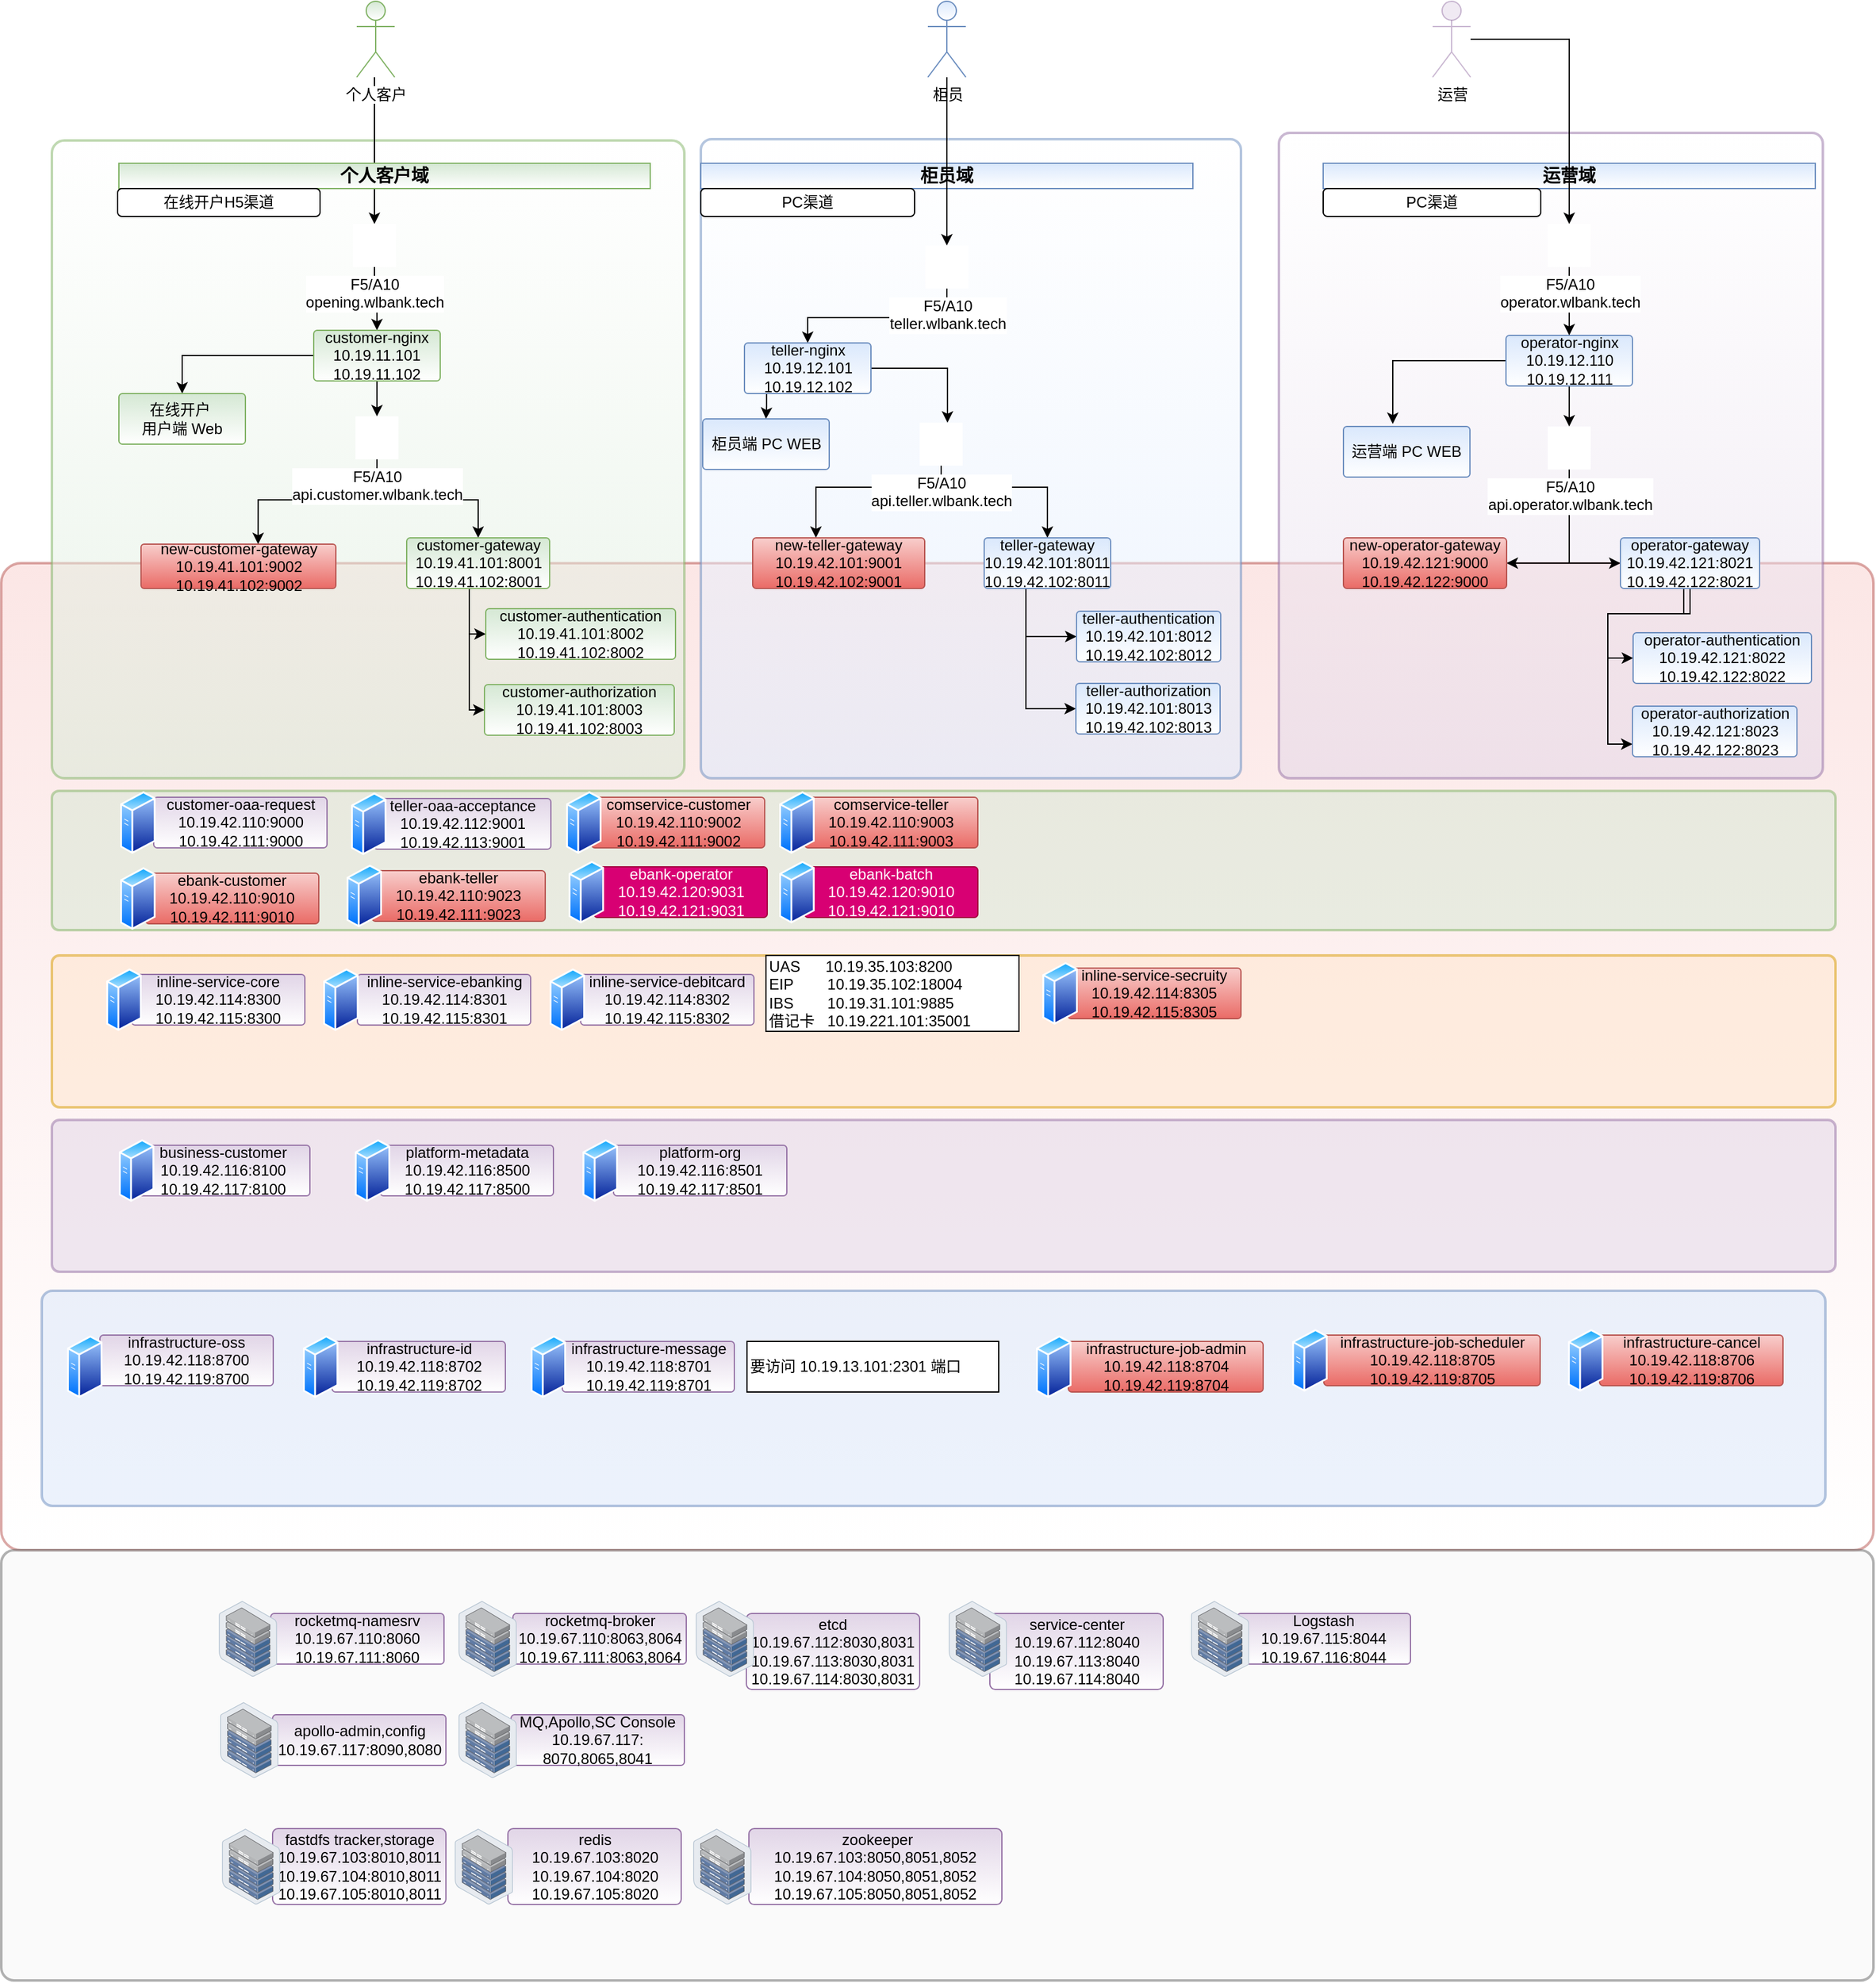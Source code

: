<mxfile version="11.1.4" type="github"><diagram id="ruccmrXgaUldyHeP_LLs" name="UAT环境布署"><mxGraphModel dx="1600" dy="1980" grid="1" gridSize="10" guides="1" tooltips="1" connect="1" arrows="1" fold="1" page="1" pageScale="1" pageWidth="827" pageHeight="1169" math="0" shadow="0"><root><mxCell id="0"/><mxCell id="1" parent="0"/><mxCell id="ZCqlLiknViWYgW-huPug-34" value="" style="rounded=1;whiteSpace=wrap;html=1;opacity=50;align=left;arcSize=2;fillColor=#f8cecc;strokeColor=#b85450;gradientColor=#ffffff;gradientDirection=south;strokeWidth=2;" parent="1" vertex="1"><mxGeometry x="90" y="-680" width="1480" height="780" as="geometry"/></mxCell><mxCell id="ZCqlLiknViWYgW-huPug-1" value="" style="rounded=1;whiteSpace=wrap;html=1;align=left;fillColor=#d5e8d4;strokeColor=#82b366;gradientColor=#ffffff;opacity=50;gradientDirection=north;arcSize=2;strokeWidth=2;" parent="1" vertex="1"><mxGeometry x="130" y="-1014" width="500" height="504" as="geometry"/></mxCell><mxCell id="ZCqlLiknViWYgW-huPug-2" value="" style="rounded=1;whiteSpace=wrap;html=1;align=left;fillColor=#dae8fc;strokeColor=#6c8ebf;opacity=50;gradientDirection=north;gradientColor=#ffffff;arcSize=2;strokeWidth=2;" parent="1" vertex="1"><mxGeometry x="643" y="-1015" width="427" height="505" as="geometry"/></mxCell><mxCell id="ZCqlLiknViWYgW-huPug-3" value="" style="rounded=1;whiteSpace=wrap;html=1;arcSize=2;strokeWidth=2;fillColor=#e1d5e7;strokeColor=#9673a6;gradientColor=#ffffff;opacity=50;gradientDirection=north;" parent="1" vertex="1"><mxGeometry x="1100" y="-1020" width="430" height="510" as="geometry"/></mxCell><mxCell id="2eyIVGoP8OZLVBMPGgTY-23" style="edgeStyle=orthogonalEdgeStyle;rounded=0;orthogonalLoop=1;jettySize=auto;html=1;" parent="1" source="ZCqlLiknViWYgW-huPug-4" target="ZCqlLiknViWYgW-huPug-13" edge="1"><mxGeometry relative="1" as="geometry"><Array as="points"><mxPoint x="385" y="-1030"/><mxPoint x="385" y="-1030"/></Array></mxGeometry></mxCell><mxCell id="ZCqlLiknViWYgW-huPug-4" value="个人客户" style="shape=umlActor;verticalLabelPosition=bottom;labelBackgroundColor=#ffffff;verticalAlign=top;html=1;outlineConnect=0;fillColor=#d5e8d4;strokeColor=#82b366;gradientColor=#ffffff;" parent="1" vertex="1"><mxGeometry x="371" y="-1124" width="30" height="60" as="geometry"/></mxCell><mxCell id="ZCqlLiknViWYgW-huPug-5" value="柜员" style="shape=umlActor;verticalLabelPosition=bottom;labelBackgroundColor=#ffffff;verticalAlign=top;html=1;outlineConnect=0;fillColor=#dae8fc;strokeColor=#6c8ebf;gradientColor=#ffffff;" parent="1" vertex="1"><mxGeometry x="822.5" y="-1124" width="30" height="60" as="geometry"/></mxCell><mxCell id="ZCqlLiknViWYgW-huPug-6" value="运营" style="shape=umlActor;verticalLabelPosition=bottom;labelBackgroundColor=#ffffff;verticalAlign=top;html=1;outlineConnect=0;strokeWidth=1;opacity=50;fillColor=#e1d5e7;strokeColor=#9673a6;" parent="1" vertex="1"><mxGeometry x="1221.5" y="-1124" width="30" height="60" as="geometry"/></mxCell><mxCell id="ZCqlLiknViWYgW-huPug-7" value="个人客户域" style="text;html=1;strokeColor=#82b366;fillColor=#d5e8d4;align=center;verticalAlign=middle;whiteSpace=wrap;rounded=0;fontStyle=1;fontSize=14;gradientColor=#ffffff;" parent="1" vertex="1"><mxGeometry x="183" y="-996" width="420" height="20" as="geometry"/></mxCell><mxCell id="ZCqlLiknViWYgW-huPug-8" value="柜员域" style="text;html=1;strokeColor=#6c8ebf;fillColor=#dae8fc;align=center;verticalAlign=middle;whiteSpace=wrap;rounded=0;fontStyle=1;fontSize=14;gradientColor=#ffffff;" parent="1" vertex="1"><mxGeometry x="643" y="-996" width="389" height="20" as="geometry"/></mxCell><mxCell id="ZCqlLiknViWYgW-huPug-9" value="运营域" style="text;html=1;strokeColor=#6c8ebf;fillColor=#dae8fc;align=center;verticalAlign=middle;whiteSpace=wrap;rounded=0;fontStyle=1;fontSize=14;gradientColor=#ffffff;" parent="1" vertex="1"><mxGeometry x="1135" y="-996" width="389" height="20" as="geometry"/></mxCell><mxCell id="ZCqlLiknViWYgW-huPug-10" value="&lt;span&gt;在线开户H5渠道&lt;/span&gt;" style="rounded=1;whiteSpace=wrap;html=1;" parent="1" vertex="1"><mxGeometry x="182" y="-976" width="160" height="22" as="geometry"/></mxCell><mxCell id="ZCqlLiknViWYgW-huPug-11" value="&lt;span&gt;PC渠道&lt;/span&gt;&lt;br&gt;" style="rounded=1;whiteSpace=wrap;html=1;" parent="1" vertex="1"><mxGeometry x="643" y="-976" width="169" height="22" as="geometry"/></mxCell><mxCell id="ZCqlLiknViWYgW-huPug-12" value="&lt;span&gt;PC渠道&lt;/span&gt;&lt;br&gt;" style="rounded=1;whiteSpace=wrap;html=1;" parent="1" vertex="1"><mxGeometry x="1135" y="-976" width="172" height="22" as="geometry"/></mxCell><mxCell id="2eyIVGoP8OZLVBMPGgTY-17" style="edgeStyle=orthogonalEdgeStyle;rounded=0;orthogonalLoop=1;jettySize=auto;html=1;entryX=0.5;entryY=0;entryDx=0;entryDy=0;" parent="1" source="ZCqlLiknViWYgW-huPug-13" target="ZCqlLiknViWYgW-huPug-14" edge="1"><mxGeometry relative="1" as="geometry"/></mxCell><mxCell id="ZCqlLiknViWYgW-huPug-13" value="F5/A10&lt;br&gt;opening.wlbank.tech&lt;br&gt;" style="shape=image;html=1;verticalAlign=top;verticalLabelPosition=bottom;labelBackgroundColor=#ffffff;imageAspect=0;aspect=fixed;image=https://cdn1.iconfinder.com/data/icons/web-and-mobile-in-square/100/WebInSquare_1.5EXTENDED-19-128.png;rounded=1;gradientColor=#ffffff;align=center;imageBackground=#ffffff;" parent="1" vertex="1"><mxGeometry x="368" y="-948" width="34" height="34" as="geometry"/></mxCell><mxCell id="2eyIVGoP8OZLVBMPGgTY-18" style="edgeStyle=orthogonalEdgeStyle;rounded=0;orthogonalLoop=1;jettySize=auto;html=1;" parent="1" source="ZCqlLiknViWYgW-huPug-14" target="ZCqlLiknViWYgW-huPug-16" edge="1"><mxGeometry relative="1" as="geometry"/></mxCell><mxCell id="2eyIVGoP8OZLVBMPGgTY-21" style="edgeStyle=orthogonalEdgeStyle;rounded=0;orthogonalLoop=1;jettySize=auto;html=1;" parent="1" source="ZCqlLiknViWYgW-huPug-14" target="ZCqlLiknViWYgW-huPug-15" edge="1"><mxGeometry relative="1" as="geometry"/></mxCell><mxCell id="ZCqlLiknViWYgW-huPug-14" value="&lt;span&gt;customer-nginx&lt;/span&gt;&lt;br&gt;&lt;span&gt;10.19.11.101&lt;br&gt;&lt;/span&gt;&lt;span&gt;10.19.11.102&lt;/span&gt;&lt;br&gt;" style="rounded=1;whiteSpace=wrap;html=1;arcSize=7;fillColor=#d5e8d4;strokeColor=#82b366;gradientColor=#ffffff;" parent="1" vertex="1"><mxGeometry x="337" y="-864" width="100" height="40" as="geometry"/></mxCell><mxCell id="ZCqlLiknViWYgW-huPug-15" value="在线开户&amp;nbsp;&lt;br&gt;用户端 Web" style="rounded=1;whiteSpace=wrap;html=1;arcSize=7;fillColor=#d5e8d4;strokeColor=#82b366;gradientColor=#ffffff;" parent="1" vertex="1"><mxGeometry x="183" y="-814" width="100" height="40" as="geometry"/></mxCell><mxCell id="2eyIVGoP8OZLVBMPGgTY-27" style="edgeStyle=orthogonalEdgeStyle;rounded=0;orthogonalLoop=1;jettySize=auto;html=1;entryX=0.601;entryY=0;entryDx=0;entryDy=0;entryPerimeter=0;" parent="1" source="ZCqlLiknViWYgW-huPug-16" target="2eyIVGoP8OZLVBMPGgTY-2" edge="1"><mxGeometry relative="1" as="geometry"><Array as="points"><mxPoint x="387" y="-730"/><mxPoint x="293" y="-730"/></Array></mxGeometry></mxCell><mxCell id="2eyIVGoP8OZLVBMPGgTY-28" style="edgeStyle=orthogonalEdgeStyle;rounded=0;orthogonalLoop=1;jettySize=auto;html=1;entryX=0.5;entryY=0;entryDx=0;entryDy=0;" parent="1" source="ZCqlLiknViWYgW-huPug-16" target="ZCqlLiknViWYgW-huPug-17" edge="1"><mxGeometry relative="1" as="geometry"><Array as="points"><mxPoint x="387" y="-730"/><mxPoint x="467" y="-730"/></Array></mxGeometry></mxCell><mxCell id="ZCqlLiknViWYgW-huPug-16" value="F5/A10&lt;br&gt;api.customer.wlbank.tech&lt;br&gt;" style="shape=image;html=1;verticalAlign=top;verticalLabelPosition=bottom;labelBackgroundColor=#ffffff;imageAspect=0;aspect=fixed;image=https://cdn1.iconfinder.com/data/icons/web-and-mobile-in-square/100/WebInSquare_1.5EXTENDED-19-128.png;rounded=1;gradientColor=#ffffff;align=center;imageBackground=#ffffff;" parent="1" vertex="1"><mxGeometry x="370" y="-796" width="34" height="34" as="geometry"/></mxCell><mxCell id="ZCqlLiknViWYgW-huPug-43" style="edgeStyle=orthogonalEdgeStyle;rounded=0;orthogonalLoop=1;jettySize=auto;html=1;entryX=0;entryY=0.5;entryDx=0;entryDy=0;" parent="1" source="ZCqlLiknViWYgW-huPug-17" target="ZCqlLiknViWYgW-huPug-18" edge="1"><mxGeometry relative="1" as="geometry"><Array as="points"><mxPoint x="460" y="-595"/><mxPoint x="460" y="-624"/></Array></mxGeometry></mxCell><mxCell id="ZCqlLiknViWYgW-huPug-44" style="edgeStyle=orthogonalEdgeStyle;rounded=0;orthogonalLoop=1;jettySize=auto;html=1;entryX=0;entryY=0.5;entryDx=0;entryDy=0;" parent="1" source="ZCqlLiknViWYgW-huPug-17" target="ZCqlLiknViWYgW-huPug-19" edge="1"><mxGeometry relative="1" as="geometry"><Array as="points"><mxPoint x="460" y="-595"/><mxPoint x="460" y="-564"/></Array></mxGeometry></mxCell><mxCell id="ZCqlLiknViWYgW-huPug-17" value="&lt;span&gt;customer-gateway&lt;/span&gt;&lt;br&gt;&lt;span&gt;10.19.41.101:8001&lt;br&gt;&lt;/span&gt;&lt;span&gt;10.19.41.102:8001&lt;/span&gt;&lt;br&gt;" style="rounded=1;whiteSpace=wrap;html=1;arcSize=7;fillColor=#d5e8d4;strokeColor=#82b366;gradientColor=#ffffff;" parent="1" vertex="1"><mxGeometry x="410.5" y="-700" width="113" height="40" as="geometry"/></mxCell><mxCell id="ZCqlLiknViWYgW-huPug-18" value="&lt;span&gt;customer&lt;/span&gt;&lt;span&gt;-authentication&lt;/span&gt;&lt;br&gt;10.19.41.101:8002&lt;br&gt;10.19.41.102:8002&lt;br&gt;" style="rounded=1;whiteSpace=wrap;html=1;arcSize=7;fillColor=#d5e8d4;strokeColor=#82b366;gradientColor=#ffffff;" parent="1" vertex="1"><mxGeometry x="473" y="-644" width="150" height="40" as="geometry"/></mxCell><mxCell id="ZCqlLiknViWYgW-huPug-19" value="customer-&lt;span&gt;authorization&lt;/span&gt;&lt;br&gt;10.19.41.101:8003&lt;br&gt;10.19.41.102:8003&lt;br&gt;" style="rounded=1;whiteSpace=wrap;html=1;arcSize=7;fillColor=#d5e8d4;strokeColor=#82b366;gradientColor=#ffffff;" parent="1" vertex="1"><mxGeometry x="472" y="-584" width="150" height="40" as="geometry"/></mxCell><mxCell id="ZCqlLiknViWYgW-huPug-36" style="edgeStyle=orthogonalEdgeStyle;rounded=0;orthogonalLoop=1;jettySize=auto;html=1;entryX=0.5;entryY=0;entryDx=0;entryDy=0;" parent="1" source="ZCqlLiknViWYgW-huPug-20" target="ZCqlLiknViWYgW-huPug-21" edge="1"><mxGeometry relative="1" as="geometry"><Array as="points"><mxPoint x="838" y="-874"/><mxPoint x="728" y="-874"/></Array></mxGeometry></mxCell><mxCell id="ZCqlLiknViWYgW-huPug-20" value="F5/A10&lt;br&gt;teller.wlbank.tech&lt;br&gt;" style="shape=image;html=1;verticalAlign=top;verticalLabelPosition=bottom;labelBackgroundColor=#ffffff;imageAspect=0;aspect=fixed;image=https://cdn1.iconfinder.com/data/icons/web-and-mobile-in-square/100/WebInSquare_1.5EXTENDED-19-128.png;rounded=1;gradientColor=#ffffff;align=center;imageBackground=#ffffff;" parent="1" vertex="1"><mxGeometry x="820.5" y="-931" width="34" height="34" as="geometry"/></mxCell><mxCell id="ZCqlLiknViWYgW-huPug-39" style="edgeStyle=orthogonalEdgeStyle;rounded=0;orthogonalLoop=1;jettySize=auto;html=1;entryX=0.5;entryY=0;entryDx=0;entryDy=0;" parent="1" source="ZCqlLiknViWYgW-huPug-21" target="ZCqlLiknViWYgW-huPug-22" edge="1"><mxGeometry relative="1" as="geometry"><Array as="points"><mxPoint x="695" y="-804"/><mxPoint x="695" y="-804"/></Array></mxGeometry></mxCell><mxCell id="ZCqlLiknViWYgW-huPug-45" style="edgeStyle=orthogonalEdgeStyle;rounded=0;orthogonalLoop=1;jettySize=auto;html=1;" parent="1" source="ZCqlLiknViWYgW-huPug-21" target="ZCqlLiknViWYgW-huPug-23" edge="1"><mxGeometry relative="1" as="geometry"><Array as="points"><mxPoint x="838" y="-834"/></Array></mxGeometry></mxCell><mxCell id="ZCqlLiknViWYgW-huPug-21" value="&lt;span&gt;teller-nginx&lt;/span&gt;&lt;br&gt;&lt;span&gt;10.19.12.101&lt;br&gt;&lt;/span&gt;&lt;span&gt;10.19.12.102&lt;/span&gt;&lt;br&gt;" style="rounded=1;whiteSpace=wrap;html=1;arcSize=7;fillColor=#dae8fc;strokeColor=#6c8ebf;gradientColor=#ffffff;" parent="1" vertex="1"><mxGeometry x="677.5" y="-854" width="100" height="40" as="geometry"/></mxCell><mxCell id="ZCqlLiknViWYgW-huPug-22" value="柜员端 PC WEB" style="rounded=1;whiteSpace=wrap;html=1;arcSize=7;fillColor=#dae8fc;strokeColor=#6c8ebf;gradientColor=#ffffff;" parent="1" vertex="1"><mxGeometry x="644.5" y="-794" width="100" height="40" as="geometry"/></mxCell><mxCell id="ZCqlLiknViWYgW-huPug-46" style="edgeStyle=orthogonalEdgeStyle;rounded=0;orthogonalLoop=1;jettySize=auto;html=1;entryX=0.5;entryY=0;entryDx=0;entryDy=0;" parent="1" source="ZCqlLiknViWYgW-huPug-23" target="ZCqlLiknViWYgW-huPug-24" edge="1"><mxGeometry relative="1" as="geometry"><Array as="points"><mxPoint x="833" y="-740"/><mxPoint x="917" y="-740"/></Array></mxGeometry></mxCell><mxCell id="2eyIVGoP8OZLVBMPGgTY-26" style="edgeStyle=orthogonalEdgeStyle;rounded=0;orthogonalLoop=1;jettySize=auto;html=1;" parent="1" source="ZCqlLiknViWYgW-huPug-23" target="2eyIVGoP8OZLVBMPGgTY-25" edge="1"><mxGeometry relative="1" as="geometry"><Array as="points"><mxPoint x="833" y="-740"/><mxPoint x="734" y="-740"/></Array></mxGeometry></mxCell><mxCell id="ZCqlLiknViWYgW-huPug-23" value="F5/A10&lt;br&gt;api.teller.wlbank.tech&lt;br&gt;" style="shape=image;html=1;verticalAlign=top;verticalLabelPosition=bottom;labelBackgroundColor=#ffffff;imageAspect=0;aspect=fixed;image=https://cdn1.iconfinder.com/data/icons/web-and-mobile-in-square/100/WebInSquare_1.5EXTENDED-19-128.png;rounded=1;gradientColor=#ffffff;align=center;imageBackground=#ffffff;" parent="1" vertex="1"><mxGeometry x="816" y="-791" width="34" height="34" as="geometry"/></mxCell><mxCell id="ZCqlLiknViWYgW-huPug-47" style="edgeStyle=orthogonalEdgeStyle;rounded=0;orthogonalLoop=1;jettySize=auto;html=1;entryX=0;entryY=0.5;entryDx=0;entryDy=0;" parent="1" source="ZCqlLiknViWYgW-huPug-24" target="ZCqlLiknViWYgW-huPug-25" edge="1"><mxGeometry relative="1" as="geometry"><Array as="points"><mxPoint x="900" y="-594"/><mxPoint x="900" y="-624"/></Array></mxGeometry></mxCell><mxCell id="ZCqlLiknViWYgW-huPug-48" style="edgeStyle=orthogonalEdgeStyle;rounded=0;orthogonalLoop=1;jettySize=auto;html=1;entryX=0;entryY=0.5;entryDx=0;entryDy=0;" parent="1" source="ZCqlLiknViWYgW-huPug-24" target="ZCqlLiknViWYgW-huPug-26" edge="1"><mxGeometry relative="1" as="geometry"><Array as="points"><mxPoint x="900" y="-594"/><mxPoint x="900" y="-564"/></Array></mxGeometry></mxCell><mxCell id="ZCqlLiknViWYgW-huPug-24" value="&lt;span&gt;teller-gateway&lt;/span&gt;&lt;br&gt;&lt;span&gt;10.19.42.101:8011&lt;br&gt;&lt;/span&gt;10.19.42.102:8011&lt;br&gt;" style="rounded=1;whiteSpace=wrap;html=1;arcSize=7;fillColor=#dae8fc;strokeColor=#6c8ebf;gradientColor=#ffffff;" parent="1" vertex="1"><mxGeometry x="867" y="-700" width="100" height="40" as="geometry"/></mxCell><mxCell id="ZCqlLiknViWYgW-huPug-25" value="teller-authentication&lt;br&gt;10.19.42.101:8012&lt;br&gt;10.19.42.102:8012&lt;br&gt;" style="rounded=1;whiteSpace=wrap;html=1;arcSize=7;fillColor=#dae8fc;strokeColor=#6c8ebf;gradientColor=#ffffff;" parent="1" vertex="1"><mxGeometry x="940" y="-642" width="114" height="40" as="geometry"/></mxCell><mxCell id="ZCqlLiknViWYgW-huPug-26" value="teller-authorization&lt;br&gt;10.19.42.101:8013&lt;br&gt;10.19.42.102:8013&lt;br&gt;" style="rounded=1;whiteSpace=wrap;html=1;arcSize=7;fillColor=#dae8fc;strokeColor=#6c8ebf;gradientColor=#ffffff;" parent="1" vertex="1"><mxGeometry x="939.5" y="-585" width="114" height="40" as="geometry"/></mxCell><mxCell id="2eyIVGoP8OZLVBMPGgTY-14" style="edgeStyle=orthogonalEdgeStyle;rounded=0;orthogonalLoop=1;jettySize=auto;html=1;" parent="1" source="ZCqlLiknViWYgW-huPug-27" target="ZCqlLiknViWYgW-huPug-31" edge="1"><mxGeometry relative="1" as="geometry"><Array as="points"><mxPoint x="1330" y="-680"/></Array></mxGeometry></mxCell><mxCell id="2eyIVGoP8OZLVBMPGgTY-16" style="edgeStyle=orthogonalEdgeStyle;rounded=0;orthogonalLoop=1;jettySize=auto;html=1;entryX=1;entryY=0.5;entryDx=0;entryDy=0;" parent="1" source="ZCqlLiknViWYgW-huPug-27" target="2eyIVGoP8OZLVBMPGgTY-15" edge="1"><mxGeometry relative="1" as="geometry"><Array as="points"><mxPoint x="1330" y="-680"/></Array></mxGeometry></mxCell><mxCell id="ZCqlLiknViWYgW-huPug-27" value="F5/A10&lt;br&gt;api.operator.wlbank.tech&lt;br&gt;" style="shape=image;html=1;verticalAlign=top;verticalLabelPosition=bottom;labelBackgroundColor=#ffffff;imageAspect=0;aspect=fixed;image=https://cdn1.iconfinder.com/data/icons/web-and-mobile-in-square/100/WebInSquare_1.5EXTENDED-19-128.png;rounded=1;gradientColor=#ffffff;align=center;imageBackground=#ffffff;" parent="1" vertex="1"><mxGeometry x="1312.5" y="-788" width="34" height="34" as="geometry"/></mxCell><mxCell id="2eyIVGoP8OZLVBMPGgTY-7" style="edgeStyle=orthogonalEdgeStyle;rounded=0;orthogonalLoop=1;jettySize=auto;html=1;" parent="1" source="ZCqlLiknViWYgW-huPug-28" target="ZCqlLiknViWYgW-huPug-27" edge="1"><mxGeometry relative="1" as="geometry"/></mxCell><mxCell id="2eyIVGoP8OZLVBMPGgTY-9" style="edgeStyle=orthogonalEdgeStyle;rounded=0;orthogonalLoop=1;jettySize=auto;html=1;entryX=0.39;entryY=-0.05;entryDx=0;entryDy=0;entryPerimeter=0;" parent="1" source="ZCqlLiknViWYgW-huPug-28" target="ZCqlLiknViWYgW-huPug-30" edge="1"><mxGeometry relative="1" as="geometry"/></mxCell><mxCell id="ZCqlLiknViWYgW-huPug-28" value="&lt;span&gt;operator-nginx&lt;/span&gt;&lt;br&gt;&lt;span&gt;10.19.12.110&lt;br&gt;&lt;/span&gt;&lt;span&gt;10.19.12.111&lt;/span&gt;&lt;br&gt;" style="rounded=1;whiteSpace=wrap;html=1;arcSize=7;fillColor=#dae8fc;strokeColor=#6c8ebf;gradientColor=#ffffff;" parent="1" vertex="1"><mxGeometry x="1279.5" y="-860" width="100" height="40" as="geometry"/></mxCell><mxCell id="2eyIVGoP8OZLVBMPGgTY-6" style="edgeStyle=orthogonalEdgeStyle;rounded=0;orthogonalLoop=1;jettySize=auto;html=1;entryX=0.5;entryY=0;entryDx=0;entryDy=0;" parent="1" source="ZCqlLiknViWYgW-huPug-29" target="ZCqlLiknViWYgW-huPug-28" edge="1"><mxGeometry relative="1" as="geometry"/></mxCell><mxCell id="ZCqlLiknViWYgW-huPug-29" value="F5/A10&lt;br&gt;operator.wlbank.tech&lt;br&gt;" style="shape=image;html=1;verticalAlign=top;verticalLabelPosition=bottom;labelBackgroundColor=#ffffff;imageAspect=0;aspect=fixed;image=https://cdn1.iconfinder.com/data/icons/web-and-mobile-in-square/100/WebInSquare_1.5EXTENDED-19-128.png;rounded=1;gradientColor=#ffffff;align=center;imageBackground=#ffffff;" parent="1" vertex="1"><mxGeometry x="1312.5" y="-948" width="34" height="34" as="geometry"/></mxCell><mxCell id="ZCqlLiknViWYgW-huPug-30" value="运营端 PC&amp;nbsp;WEB" style="rounded=1;whiteSpace=wrap;html=1;arcSize=7;fillColor=#dae8fc;strokeColor=#6c8ebf;gradientColor=#ffffff;" parent="1" vertex="1"><mxGeometry x="1151" y="-788" width="100" height="40" as="geometry"/></mxCell><mxCell id="2eyIVGoP8OZLVBMPGgTY-11" style="edgeStyle=orthogonalEdgeStyle;rounded=0;orthogonalLoop=1;jettySize=auto;html=1;entryX=0;entryY=0.5;entryDx=0;entryDy=0;" parent="1" source="ZCqlLiknViWYgW-huPug-31" target="ZCqlLiknViWYgW-huPug-32" edge="1"><mxGeometry relative="1" as="geometry"/></mxCell><mxCell id="2eyIVGoP8OZLVBMPGgTY-12" style="edgeStyle=orthogonalEdgeStyle;rounded=0;orthogonalLoop=1;jettySize=auto;html=1;entryX=0;entryY=0.75;entryDx=0;entryDy=0;" parent="1" source="ZCqlLiknViWYgW-huPug-31" target="ZCqlLiknViWYgW-huPug-33" edge="1"><mxGeometry relative="1" as="geometry"><Array as="points"><mxPoint x="1420" y="-640"/><mxPoint x="1360" y="-640"/><mxPoint x="1360" y="-537"/></Array></mxGeometry></mxCell><mxCell id="ZCqlLiknViWYgW-huPug-31" value="&lt;span&gt;operator-gateway&lt;/span&gt;&lt;br&gt;&lt;span&gt;10.19.42.121:8021&lt;br&gt;&lt;/span&gt;10.19.42.122:8021&lt;br&gt;" style="rounded=1;whiteSpace=wrap;html=1;arcSize=7;fillColor=#dae8fc;strokeColor=#6c8ebf;gradientColor=#ffffff;" parent="1" vertex="1"><mxGeometry x="1370" y="-700" width="110" height="40" as="geometry"/></mxCell><mxCell id="ZCqlLiknViWYgW-huPug-32" value="operator-&lt;span&gt;authentication&lt;/span&gt;&lt;br&gt;10.19.42.121:8022&lt;br&gt;10.19.42.122:8022" style="rounded=1;whiteSpace=wrap;html=1;arcSize=7;fillColor=#dae8fc;strokeColor=#6c8ebf;gradientColor=#ffffff;" parent="1" vertex="1"><mxGeometry x="1380" y="-625" width="141" height="40" as="geometry"/></mxCell><mxCell id="ZCqlLiknViWYgW-huPug-33" value="operator-authorization&lt;br&gt;10.19.42.121:8023&lt;br&gt;10.19.42.122:8023" style="rounded=1;whiteSpace=wrap;html=1;arcSize=7;fillColor=#dae8fc;strokeColor=#6c8ebf;gradientColor=#ffffff;" parent="1" vertex="1"><mxGeometry x="1379.5" y="-567" width="130" height="40" as="geometry"/></mxCell><mxCell id="ZCqlLiknViWYgW-huPug-55" style="edgeStyle=orthogonalEdgeStyle;rounded=0;orthogonalLoop=1;jettySize=auto;html=1;entryX=0.5;entryY=0;entryDx=0;entryDy=0;" parent="1" source="ZCqlLiknViWYgW-huPug-5" target="ZCqlLiknViWYgW-huPug-20" edge="1"><mxGeometry relative="1" as="geometry"/></mxCell><mxCell id="ZCqlLiknViWYgW-huPug-57" style="edgeStyle=orthogonalEdgeStyle;rounded=0;orthogonalLoop=1;jettySize=auto;html=1;entryX=0.5;entryY=0;entryDx=0;entryDy=0;" parent="1" source="ZCqlLiknViWYgW-huPug-6" target="ZCqlLiknViWYgW-huPug-29" edge="1"><mxGeometry relative="1" as="geometry"/></mxCell><mxCell id="ZCqlLiknViWYgW-huPug-59" value="" style="rounded=1;whiteSpace=wrap;html=1;arcSize=5;fillColor=#d5e8d4;strokeColor=#82b366;opacity=50;strokeWidth=2;" parent="1" vertex="1"><mxGeometry x="130" y="-500" width="1410" height="110" as="geometry"/></mxCell><mxCell id="ZCqlLiknViWYgW-huPug-60" value="" style="rounded=1;whiteSpace=wrap;html=1;arcSize=5;fillColor=#ffe6cc;strokeColor=#d79b00;opacity=50;strokeWidth=2;" parent="1" vertex="1"><mxGeometry x="130" y="-370" width="1410" height="120" as="geometry"/></mxCell><mxCell id="ZCqlLiknViWYgW-huPug-61" value="" style="rounded=1;whiteSpace=wrap;html=1;arcSize=5;fillColor=#e1d5e7;strokeColor=#9673a6;opacity=50;strokeWidth=2;" parent="1" vertex="1"><mxGeometry x="130" y="-240" width="1410" height="120" as="geometry"/></mxCell><mxCell id="ZCqlLiknViWYgW-huPug-62" value="&lt;span&gt;customer-oaa-request&lt;/span&gt;&lt;br&gt;&lt;span&gt;10.19.42.110:9000&lt;br&gt;&lt;/span&gt;10.19.42.111:9000&lt;br&gt;" style="rounded=1;whiteSpace=wrap;html=1;arcSize=7;fillColor=#e1d5e7;strokeColor=#9673a6;gradientColor=#ffffff;" parent="1" vertex="1"><mxGeometry x="210.5" y="-495" width="137" height="40" as="geometry"/></mxCell><mxCell id="ZCqlLiknViWYgW-huPug-63" value="&lt;span&gt;teller-oaa-acceptance&lt;/span&gt;&lt;br&gt;&lt;span&gt;10.19.42.112:9001&lt;br&gt;&lt;/span&gt;10.19.42.113:9001&lt;br&gt;" style="rounded=1;whiteSpace=wrap;html=1;arcSize=7;fillColor=#e1d5e7;strokeColor=#9673a6;gradientColor=#ffffff;" parent="1" vertex="1"><mxGeometry x="384.5" y="-494" width="140" height="40" as="geometry"/></mxCell><mxCell id="ZCqlLiknViWYgW-huPug-64" value="&lt;span&gt;inline-service-core&lt;/span&gt;&lt;br&gt;&lt;span&gt;10.19.42.114&lt;/span&gt;&lt;span&gt;:8300&lt;br&gt;&lt;/span&gt;&lt;span&gt;10.19.42.115&lt;/span&gt;:8300&lt;br&gt;" style="rounded=1;whiteSpace=wrap;html=1;arcSize=7;fillColor=#e1d5e7;strokeColor=#9673a6;gradientColor=#ffffff;" parent="1" vertex="1"><mxGeometry x="193" y="-355" width="137" height="40" as="geometry"/></mxCell><mxCell id="ZCqlLiknViWYgW-huPug-65" value="&lt;span&gt;inline-service-&lt;/span&gt;&lt;span&gt;ebanking&lt;/span&gt;&lt;br&gt;&lt;span&gt;10.19.42.114&lt;/span&gt;&lt;span&gt;:8301&lt;br&gt;&lt;/span&gt;&lt;span&gt;10.19.42.115&lt;/span&gt;:8301&lt;br&gt;" style="rounded=1;whiteSpace=wrap;html=1;arcSize=7;fillColor=#e1d5e7;strokeColor=#9673a6;gradientColor=#ffffff;" parent="1" vertex="1"><mxGeometry x="371.5" y="-355" width="137" height="40" as="geometry"/></mxCell><mxCell id="ZCqlLiknViWYgW-huPug-66" value="&lt;span&gt;inline-service-&lt;/span&gt;&lt;span&gt;debitcard&lt;/span&gt;&lt;br&gt;&lt;span&gt;10.19.42.114&lt;/span&gt;&lt;span&gt;:8302&lt;br&gt;&lt;/span&gt;&lt;span&gt;10.19.42.115&lt;/span&gt;:8302&lt;br&gt;" style="rounded=1;whiteSpace=wrap;html=1;arcSize=7;fillColor=#e1d5e7;strokeColor=#9673a6;gradientColor=#ffffff;" parent="1" vertex="1"><mxGeometry x="548" y="-355" width="137" height="40" as="geometry"/></mxCell><mxCell id="ZCqlLiknViWYgW-huPug-67" value="&lt;span&gt;business-customer&lt;/span&gt;&lt;br&gt;&lt;span&gt;10.19.42.116&lt;/span&gt;&lt;span&gt;:8100&lt;br&gt;&lt;/span&gt;&lt;span&gt;10.19.42.117&lt;/span&gt;:8100&lt;br&gt;" style="rounded=1;whiteSpace=wrap;html=1;arcSize=7;fillColor=#e1d5e7;strokeColor=#9673a6;gradientColor=#ffffff;" parent="1" vertex="1"><mxGeometry x="197" y="-220" width="137" height="40" as="geometry"/></mxCell><mxCell id="ZCqlLiknViWYgW-huPug-70" value="&lt;span&gt;platform-&lt;/span&gt;&lt;span&gt;metadata&lt;/span&gt;&lt;br&gt;&lt;span&gt;10.19.42.116&lt;/span&gt;&lt;span&gt;:8500&lt;br&gt;&lt;/span&gt;&lt;span&gt;10.19.42.117&lt;/span&gt;:8500&lt;br&gt;" style="rounded=1;whiteSpace=wrap;html=1;arcSize=7;fillColor=#e1d5e7;strokeColor=#9673a6;gradientColor=#ffffff;" parent="1" vertex="1"><mxGeometry x="389.5" y="-220" width="137" height="40" as="geometry"/></mxCell><mxCell id="ZCqlLiknViWYgW-huPug-71" value="&lt;span&gt;platform-org&lt;/span&gt;&lt;br&gt;&lt;span&gt;10.19.42.116&lt;/span&gt;&lt;span&gt;:8501&lt;br&gt;&lt;/span&gt;&lt;span&gt;10.19.42.117&lt;/span&gt;:8501&lt;br&gt;" style="rounded=1;whiteSpace=wrap;html=1;arcSize=7;fillColor=#e1d5e7;strokeColor=#9673a6;gradientColor=#ffffff;" parent="1" vertex="1"><mxGeometry x="574" y="-220" width="137" height="40" as="geometry"/></mxCell><mxCell id="ZCqlLiknViWYgW-huPug-72" value="" style="rounded=1;whiteSpace=wrap;html=1;arcSize=5;fillColor=#dae8fc;strokeColor=#6c8ebf;opacity=50;strokeWidth=2;" parent="1" vertex="1"><mxGeometry x="122" y="-105" width="1410" height="170" as="geometry"/></mxCell><mxCell id="ZCqlLiknViWYgW-huPug-73" value="&lt;span&gt;infrastructure-oss&lt;/span&gt;&lt;br&gt;&lt;span&gt;10.19.42.118&lt;/span&gt;&lt;span&gt;:8700&lt;br&gt;&lt;/span&gt;&lt;span&gt;10.19.42.119&lt;/span&gt;:8700&lt;br&gt;" style="rounded=1;whiteSpace=wrap;html=1;arcSize=7;fillColor=#e1d5e7;strokeColor=#9673a6;gradientColor=#ffffff;" parent="1" vertex="1"><mxGeometry x="168" y="-70" width="137" height="40" as="geometry"/></mxCell><mxCell id="ZCqlLiknViWYgW-huPug-74" value="&lt;span&gt;infrastructure-&lt;/span&gt;&lt;span&gt;message&lt;/span&gt;&lt;br&gt;&lt;span&gt;10.19.42.118&lt;/span&gt;&lt;span&gt;:8701&lt;br&gt;&lt;/span&gt;&lt;span&gt;10.19.42.119&lt;/span&gt;:8701&lt;br&gt;" style="rounded=1;whiteSpace=wrap;html=1;arcSize=7;fillColor=#e1d5e7;strokeColor=#9673a6;gradientColor=#ffffff;" parent="1" vertex="1"><mxGeometry x="533.5" y="-65" width="136" height="40" as="geometry"/></mxCell><mxCell id="ZCqlLiknViWYgW-huPug-75" value="&lt;span&gt;infrastructure-id&lt;/span&gt;&lt;br&gt;&lt;span&gt;10.19.42.118&lt;/span&gt;&lt;span&gt;:8702&lt;br&gt;&lt;/span&gt;&lt;span&gt;10.19.42.119&lt;/span&gt;:8702&lt;br&gt;" style="rounded=1;whiteSpace=wrap;html=1;arcSize=7;fillColor=#e1d5e7;strokeColor=#9673a6;gradientColor=#ffffff;" parent="1" vertex="1"><mxGeometry x="351.5" y="-65" width="137" height="40" as="geometry"/></mxCell><mxCell id="ZCqlLiknViWYgW-huPug-76" value="" style="rounded=1;whiteSpace=wrap;html=1;strokeWidth=2;opacity=50;arcSize=3;fillColor=#f5f5f5;strokeColor=#666666;fontColor=#333333;" parent="1" vertex="1"><mxGeometry x="90" y="100" width="1480" height="340" as="geometry"/></mxCell><mxCell id="ZCqlLiknViWYgW-huPug-78" value="" style="aspect=fixed;perimeter=ellipsePerimeter;html=1;align=center;shadow=0;dashed=0;spacingTop=3;image;image=img/lib/active_directory/generic_server.svg;strokeWidth=2;gradientColor=#ffffff;" parent="1" vertex="1"><mxGeometry x="366.5" y="-499" width="28.0" height="50" as="geometry"/></mxCell><mxCell id="ZCqlLiknViWYgW-huPug-81" value="" style="aspect=fixed;perimeter=ellipsePerimeter;html=1;align=center;shadow=0;dashed=0;spacingTop=3;image;image=img/lib/active_directory/generic_server.svg;strokeWidth=2;gradientColor=#ffffff;" parent="1" vertex="1"><mxGeometry x="184" y="-500" width="28.0" height="50" as="geometry"/></mxCell><mxCell id="ZCqlLiknViWYgW-huPug-82" value="" style="aspect=fixed;perimeter=ellipsePerimeter;html=1;align=center;shadow=0;dashed=0;spacingTop=3;image;image=img/lib/active_directory/generic_server.svg;strokeWidth=2;gradientColor=#ffffff;" parent="1" vertex="1"><mxGeometry x="173" y="-360" width="28.0" height="50" as="geometry"/></mxCell><mxCell id="ZCqlLiknViWYgW-huPug-83" value="" style="aspect=fixed;perimeter=ellipsePerimeter;html=1;align=center;shadow=0;dashed=0;spacingTop=3;image;image=img/lib/active_directory/generic_server.svg;strokeWidth=2;gradientColor=#ffffff;" parent="1" vertex="1"><mxGeometry x="344.5" y="-360" width="28.0" height="50" as="geometry"/></mxCell><mxCell id="ZCqlLiknViWYgW-huPug-85" value="" style="aspect=fixed;perimeter=ellipsePerimeter;html=1;align=center;shadow=0;dashed=0;spacingTop=3;image;image=img/lib/active_directory/generic_server.svg;strokeWidth=2;gradientColor=#ffffff;" parent="1" vertex="1"><mxGeometry x="523.5" y="-360" width="28.0" height="50" as="geometry"/></mxCell><mxCell id="ZCqlLiknViWYgW-huPug-86" value="" style="aspect=fixed;perimeter=ellipsePerimeter;html=1;align=center;shadow=0;dashed=0;spacingTop=3;image;image=img/lib/active_directory/generic_server.svg;strokeWidth=2;gradientColor=#ffffff;" parent="1" vertex="1"><mxGeometry x="183" y="-225" width="28.0" height="50" as="geometry"/></mxCell><mxCell id="ZCqlLiknViWYgW-huPug-87" value="" style="aspect=fixed;perimeter=ellipsePerimeter;html=1;align=center;shadow=0;dashed=0;spacingTop=3;image;image=img/lib/active_directory/generic_server.svg;strokeWidth=2;gradientColor=#ffffff;" parent="1" vertex="1"><mxGeometry x="369.5" y="-225" width="28.0" height="50" as="geometry"/></mxCell><mxCell id="ZCqlLiknViWYgW-huPug-88" value="" style="aspect=fixed;perimeter=ellipsePerimeter;html=1;align=center;shadow=0;dashed=0;spacingTop=3;image;image=img/lib/active_directory/generic_server.svg;strokeWidth=2;gradientColor=#ffffff;" parent="1" vertex="1"><mxGeometry x="549.5" y="-225" width="28.0" height="50" as="geometry"/></mxCell><mxCell id="ZCqlLiknViWYgW-huPug-91" value="" style="aspect=fixed;perimeter=ellipsePerimeter;html=1;align=center;shadow=0;dashed=0;spacingTop=3;image;image=img/lib/active_directory/generic_server.svg;strokeWidth=2;gradientColor=#ffffff;" parent="1" vertex="1"><mxGeometry x="142" y="-70" width="28.0" height="50" as="geometry"/></mxCell><mxCell id="ZCqlLiknViWYgW-huPug-92" value="" style="aspect=fixed;perimeter=ellipsePerimeter;html=1;align=center;shadow=0;dashed=0;spacingTop=3;image;image=img/lib/active_directory/generic_server.svg;strokeWidth=2;gradientColor=#ffffff;" parent="1" vertex="1"><mxGeometry x="328.5" y="-70" width="28.0" height="50" as="geometry"/></mxCell><mxCell id="ZCqlLiknViWYgW-huPug-93" value="" style="aspect=fixed;perimeter=ellipsePerimeter;html=1;align=center;shadow=0;dashed=0;spacingTop=3;image;image=img/lib/active_directory/generic_server.svg;strokeWidth=2;gradientColor=#ffffff;" parent="1" vertex="1"><mxGeometry x="508.5" y="-70" width="28.0" height="50" as="geometry"/></mxCell><mxCell id="ZCqlLiknViWYgW-huPug-94" value="&lt;span&gt;rocketmq-namesrv&lt;/span&gt;&lt;br&gt;&lt;span&gt;10.19.67.110&lt;/span&gt;&lt;span&gt;:8060&lt;br&gt;&lt;/span&gt;10.19.67.111:8060&lt;br&gt;" style="rounded=1;whiteSpace=wrap;html=1;arcSize=7;fillColor=#e1d5e7;strokeColor=#9673a6;gradientColor=#ffffff;" parent="1" vertex="1"><mxGeometry x="303" y="150" width="137" height="40" as="geometry"/></mxCell><mxCell id="ZCqlLiknViWYgW-huPug-95" value="&lt;span&gt;rocketmq-broker&lt;/span&gt;&lt;br&gt;&lt;span&gt;10.19.67.110&lt;/span&gt;&lt;span&gt;:8063,8064&lt;br&gt;&lt;/span&gt;10.19.67.111:8063,8064&lt;br&gt;" style="rounded=1;whiteSpace=wrap;html=1;arcSize=7;fillColor=#e1d5e7;strokeColor=#9673a6;gradientColor=#ffffff;" parent="1" vertex="1"><mxGeometry x="494.5" y="150" width="137" height="40" as="geometry"/></mxCell><mxCell id="ZCqlLiknViWYgW-huPug-98" value="" style="points=[];aspect=fixed;html=1;align=center;shadow=0;dashed=0;image;image=img/lib/allied_telesis/storage/Datacenter_Server_Half_Rack_ToR.svg;strokeWidth=2;gradientColor=#ffffff;" parent="1" vertex="1"><mxGeometry x="262" y="140" width="46" height="60" as="geometry"/></mxCell><mxCell id="ZCqlLiknViWYgW-huPug-100" value="" style="points=[];aspect=fixed;html=1;align=center;shadow=0;dashed=0;image;image=img/lib/allied_telesis/storage/Datacenter_Server_Half_Rack_ToR.svg;strokeWidth=2;gradientColor=#ffffff;" parent="1" vertex="1"><mxGeometry x="451.5" y="140" width="46" height="60" as="geometry"/></mxCell><mxCell id="ZCqlLiknViWYgW-huPug-105" value="&lt;span&gt;etcd&lt;/span&gt;&lt;br&gt;&lt;span&gt;10.19.67.112&lt;/span&gt;&lt;span&gt;:8030,8031&lt;br&gt;&lt;/span&gt;10.19.67.113:8030,8031&lt;br&gt;10.19.67.114:8030,8031&lt;br&gt;" style="rounded=1;whiteSpace=wrap;html=1;arcSize=7;fillColor=#e1d5e7;strokeColor=#9673a6;gradientColor=#ffffff;" parent="1" vertex="1"><mxGeometry x="679" y="150" width="137" height="60" as="geometry"/></mxCell><mxCell id="ZCqlLiknViWYgW-huPug-106" value="&lt;span&gt;service-center&lt;/span&gt;&lt;br&gt;10.19.67.112:8040&lt;br&gt;10.19.67.113:8040&lt;br&gt;10.19.67.114:8040&lt;br&gt;" style="rounded=1;whiteSpace=wrap;html=1;arcSize=7;fillColor=#e1d5e7;strokeColor=#9673a6;gradientColor=#ffffff;" parent="1" vertex="1"><mxGeometry x="871.5" y="150" width="137" height="60" as="geometry"/></mxCell><mxCell id="ZCqlLiknViWYgW-huPug-107" value="" style="points=[];aspect=fixed;html=1;align=center;shadow=0;dashed=0;image;image=img/lib/allied_telesis/storage/Datacenter_Server_Half_Rack_ToR.svg;strokeWidth=2;gradientColor=#ffffff;" parent="1" vertex="1"><mxGeometry x="639" y="140" width="46" height="60" as="geometry"/></mxCell><mxCell id="ZCqlLiknViWYgW-huPug-108" value="" style="points=[];aspect=fixed;html=1;align=center;shadow=0;dashed=0;image;image=img/lib/allied_telesis/storage/Datacenter_Server_Half_Rack_ToR.svg;strokeWidth=2;gradientColor=#ffffff;" parent="1" vertex="1"><mxGeometry x="839" y="140" width="46" height="60" as="geometry"/></mxCell><mxCell id="ZCqlLiknViWYgW-huPug-109" value="&lt;span&gt;Logstash&lt;/span&gt;&lt;br&gt;&lt;span&gt;10.19.67.115:8044&lt;/span&gt;&lt;span&gt;&lt;br&gt;&lt;/span&gt;10.19.67.116:8044&lt;br&gt;" style="rounded=1;whiteSpace=wrap;html=1;arcSize=7;fillColor=#e1d5e7;strokeColor=#9673a6;gradientColor=#ffffff;" parent="1" vertex="1"><mxGeometry x="1067" y="150" width="137" height="40" as="geometry"/></mxCell><mxCell id="ZCqlLiknViWYgW-huPug-110" value="" style="points=[];aspect=fixed;html=1;align=center;shadow=0;dashed=0;image;image=img/lib/allied_telesis/storage/Datacenter_Server_Half_Rack_ToR.svg;strokeWidth=2;gradientColor=#ffffff;" parent="1" vertex="1"><mxGeometry x="1030.5" y="140" width="46" height="60" as="geometry"/></mxCell><mxCell id="ZCqlLiknViWYgW-huPug-111" value="&lt;span&gt;apollo-admin,config&lt;/span&gt;&lt;br&gt;&lt;span&gt;10.19.67.117&lt;/span&gt;&lt;span&gt;:8090,8080&lt;/span&gt;&lt;br&gt;" style="rounded=1;whiteSpace=wrap;html=1;arcSize=7;fillColor=#e1d5e7;strokeColor=#9673a6;gradientColor=#ffffff;" parent="1" vertex="1"><mxGeometry x="304.5" y="230" width="137" height="40" as="geometry"/></mxCell><mxCell id="ZCqlLiknViWYgW-huPug-112" value="" style="points=[];aspect=fixed;html=1;align=center;shadow=0;dashed=0;image;image=img/lib/allied_telesis/storage/Datacenter_Server_Half_Rack_ToR.svg;strokeWidth=2;gradientColor=#ffffff;" parent="1" vertex="1"><mxGeometry x="263" y="220" width="46" height="60" as="geometry"/></mxCell><mxCell id="ZCqlLiknViWYgW-huPug-113" value="&lt;span&gt;MQ,Apollo,SC Console&lt;/span&gt;&lt;br&gt;&lt;span&gt;10.19.67.117&lt;/span&gt;&lt;span&gt;:&lt;br&gt;8070,8065,8041&lt;/span&gt;&lt;br&gt;" style="rounded=1;whiteSpace=wrap;html=1;arcSize=7;fillColor=#e1d5e7;strokeColor=#9673a6;gradientColor=#ffffff;" parent="1" vertex="1"><mxGeometry x="493" y="230" width="137" height="40" as="geometry"/></mxCell><mxCell id="ZCqlLiknViWYgW-huPug-114" value="" style="points=[];aspect=fixed;html=1;align=center;shadow=0;dashed=0;image;image=img/lib/allied_telesis/storage/Datacenter_Server_Half_Rack_ToR.svg;strokeWidth=2;gradientColor=#ffffff;" parent="1" vertex="1"><mxGeometry x="451.5" y="220" width="46" height="60" as="geometry"/></mxCell><mxCell id="ZCqlLiknViWYgW-huPug-115" value="&lt;span&gt;fastdfs tracker,storage&lt;/span&gt;&lt;br&gt;10.19.67.103:8010,8011&lt;br&gt;10.19.67.104:8010,8011&lt;br&gt;10.19.67.105:8010,8011&lt;br&gt;" style="rounded=1;whiteSpace=wrap;html=1;arcSize=7;fillColor=#e1d5e7;strokeColor=#9673a6;gradientColor=#ffffff;" parent="1" vertex="1"><mxGeometry x="304.5" y="320" width="137" height="60" as="geometry"/></mxCell><mxCell id="ZCqlLiknViWYgW-huPug-118" value="" style="points=[];aspect=fixed;html=1;align=center;shadow=0;dashed=0;image;image=img/lib/allied_telesis/storage/Datacenter_Server_Half_Rack_ToR.svg;strokeWidth=2;gradientColor=#ffffff;" parent="1" vertex="1"><mxGeometry x="264.5" y="320" width="46" height="60" as="geometry"/></mxCell><mxCell id="ZCqlLiknViWYgW-huPug-119" value="redis&lt;br&gt;10.19.67.103:8020&lt;br&gt;10.19.67.104:8020&lt;br&gt;10.19.67.105:8020&lt;br&gt;" style="rounded=1;whiteSpace=wrap;html=1;arcSize=7;fillColor=#e1d5e7;strokeColor=#9673a6;gradientColor=#ffffff;" parent="1" vertex="1"><mxGeometry x="490.5" y="320" width="137" height="60" as="geometry"/></mxCell><mxCell id="ZCqlLiknViWYgW-huPug-120" value="" style="points=[];aspect=fixed;html=1;align=center;shadow=0;dashed=0;image;image=img/lib/allied_telesis/storage/Datacenter_Server_Half_Rack_ToR.svg;strokeWidth=2;gradientColor=#ffffff;" parent="1" vertex="1"><mxGeometry x="448.5" y="320" width="46" height="60" as="geometry"/></mxCell><mxCell id="ZCqlLiknViWYgW-huPug-121" value="&amp;nbsp;zookeeper&lt;br&gt;10.19.67.103:8050,8051,8052&lt;br&gt;10.19.67.104:8050,8051,8052&lt;br&gt;10.19.67.105:8050,8051,8052&lt;br&gt;" style="rounded=1;whiteSpace=wrap;html=1;arcSize=7;fillColor=#e1d5e7;strokeColor=#9673a6;gradientColor=#ffffff;" parent="1" vertex="1"><mxGeometry x="681" y="320" width="200" height="60" as="geometry"/></mxCell><mxCell id="ZCqlLiknViWYgW-huPug-122" value="" style="points=[];aspect=fixed;html=1;align=center;shadow=0;dashed=0;image;image=img/lib/allied_telesis/storage/Datacenter_Server_Half_Rack_ToR.svg;strokeWidth=2;gradientColor=#ffffff;" parent="1" vertex="1"><mxGeometry x="637" y="320" width="46" height="60" as="geometry"/></mxCell><mxCell id="QJryLc9UaA_2pubtLfs1-3" value="&lt;div style=&quot;text-align: left&quot;&gt;&lt;span&gt;UAS&amp;nbsp; &amp;nbsp; &amp;nbsp; 10.19.35.103:8200&amp;nbsp; &amp;nbsp; &amp;nbsp;&amp;nbsp;&lt;/span&gt;&lt;/div&gt;EIP&amp;nbsp; &amp;nbsp; &amp;nbsp; &amp;nbsp; 10.19.35.102:18004&amp;nbsp; &amp;nbsp; &amp;nbsp;&lt;br&gt;IBS&amp;nbsp; &amp;nbsp; &amp;nbsp; &amp;nbsp; 10.19.31.101:9885&amp;nbsp; &amp;nbsp; &lt;br&gt;&lt;div style=&quot;text-align: left&quot;&gt;&lt;span&gt;借记卡&amp;nbsp; &amp;nbsp;10.19.221.101:35001&lt;/span&gt;&lt;/div&gt;" style="rounded=0;whiteSpace=wrap;html=1;align=left;" parent="1" vertex="1"><mxGeometry x="694.5" y="-370" width="200" height="60" as="geometry"/></mxCell><mxCell id="QJryLc9UaA_2pubtLfs1-4" value="要访问&amp;nbsp;10.19.13.101:2301&amp;nbsp;端口" style="text;html=1;align=left;verticalAlign=middle;whiteSpace=wrap;rounded=0;fillColor=#ffffff;strokeColor=#000000;" parent="1" vertex="1"><mxGeometry x="679.5" y="-65" width="199" height="40" as="geometry"/></mxCell><mxCell id="2eyIVGoP8OZLVBMPGgTY-2" value="&lt;span&gt;new-customer-gateway&lt;/span&gt;&lt;br&gt;&lt;span&gt;10.19.41.101:9002&lt;br&gt;&lt;/span&gt;&lt;span&gt;10.19.41.102:9002&lt;/span&gt;" style="rounded=1;whiteSpace=wrap;html=1;arcSize=7;fillColor=#f8cecc;strokeColor=#b85450;gradientColor=#ea6b66;" parent="1" vertex="1"><mxGeometry x="200.5" y="-695" width="154" height="35" as="geometry"/></mxCell><mxCell id="2eyIVGoP8OZLVBMPGgTY-15" value="new-&lt;span&gt;operator-gateway&lt;/span&gt;&lt;br&gt;&lt;span&gt;10.19.42.121:9000&lt;br&gt;&lt;/span&gt;10.19.42.122:9000" style="rounded=1;whiteSpace=wrap;html=1;arcSize=7;fillColor=#f8cecc;strokeColor=#b85450;gradientColor=#ea6b66;" parent="1" vertex="1"><mxGeometry x="1151" y="-700" width="129" height="40" as="geometry"/></mxCell><mxCell id="2eyIVGoP8OZLVBMPGgTY-25" value="&lt;span&gt;new-teller-gateway&lt;/span&gt;&lt;br&gt;&lt;span&gt;10.19.42.101:9001&lt;br&gt;&lt;/span&gt;10.19.42.102:9001" style="rounded=1;whiteSpace=wrap;html=1;arcSize=7;fillColor=#f8cecc;strokeColor=#b85450;gradientColor=#ea6b66;" parent="1" vertex="1"><mxGeometry x="684" y="-700" width="136" height="40" as="geometry"/></mxCell><mxCell id="2eyIVGoP8OZLVBMPGgTY-29" value="&lt;span&gt;infrastructure-job-admin&lt;/span&gt;&lt;span&gt;&lt;/span&gt;&lt;br&gt;&lt;span&gt;10.19.42.118&lt;/span&gt;&lt;span&gt;:8704&lt;br&gt;&lt;/span&gt;&lt;span&gt;10.19.42.119&lt;/span&gt;:8704" style="rounded=1;whiteSpace=wrap;html=1;arcSize=7;fillColor=#f8cecc;strokeColor=#b85450;gradientColor=#ea6b66;" parent="1" vertex="1"><mxGeometry x="933.5" y="-65" width="154" height="40" as="geometry"/></mxCell><mxCell id="2eyIVGoP8OZLVBMPGgTY-30" value="" style="aspect=fixed;perimeter=ellipsePerimeter;html=1;align=center;shadow=0;dashed=0;spacingTop=3;image;image=img/lib/active_directory/generic_server.svg;strokeWidth=2;gradientColor=#ffffff;" parent="1" vertex="1"><mxGeometry x="908" y="-70" width="28.0" height="50" as="geometry"/></mxCell><mxCell id="2eyIVGoP8OZLVBMPGgTY-31" value="&lt;span&gt;infrastructure-job-scheduler&lt;/span&gt;&lt;br&gt;&lt;span&gt;10.19.42.118&lt;/span&gt;&lt;span&gt;:8705&lt;br&gt;&lt;/span&gt;&lt;span&gt;10.19.42.119&lt;/span&gt;:8705" style="rounded=1;whiteSpace=wrap;html=1;arcSize=7;fillColor=#f8cecc;strokeColor=#b85450;gradientColor=#ea6b66;" parent="1" vertex="1"><mxGeometry x="1135.5" y="-70" width="171" height="40" as="geometry"/></mxCell><mxCell id="2eyIVGoP8OZLVBMPGgTY-32" value="" style="aspect=fixed;perimeter=ellipsePerimeter;html=1;align=center;shadow=0;dashed=0;spacingTop=3;image;image=img/lib/active_directory/generic_server.svg;strokeWidth=2;gradientColor=#ffffff;" parent="1" vertex="1"><mxGeometry x="1110.5" y="-75" width="28.0" height="50" as="geometry"/></mxCell><mxCell id="2eyIVGoP8OZLVBMPGgTY-33" value="&lt;span&gt;inline-service-secruity&lt;/span&gt;&lt;br&gt;&lt;span&gt;10.19.42.114&lt;/span&gt;&lt;span&gt;:8305&lt;br&gt;&lt;/span&gt;&lt;span&gt;10.19.42.115&lt;/span&gt;:8305" style="rounded=1;whiteSpace=wrap;html=1;arcSize=7;fillColor=#f8cecc;strokeColor=#b85450;gradientColor=#ea6b66;" parent="1" vertex="1"><mxGeometry x="933" y="-360" width="137" height="40" as="geometry"/></mxCell><mxCell id="2eyIVGoP8OZLVBMPGgTY-34" value="" style="aspect=fixed;perimeter=ellipsePerimeter;html=1;align=center;shadow=0;dashed=0;spacingTop=3;image;image=img/lib/active_directory/generic_server.svg;strokeWidth=2;gradientColor=#ffffff;" parent="1" vertex="1"><mxGeometry x="913" y="-365" width="28.0" height="50" as="geometry"/></mxCell><mxCell id="2eyIVGoP8OZLVBMPGgTY-37" value="&lt;span&gt;infrastructure-cancel&lt;/span&gt;&lt;br&gt;&lt;span&gt;10.19.42.118&lt;/span&gt;&lt;span&gt;:8706&lt;br&gt;&lt;/span&gt;&lt;span&gt;10.19.42.119&lt;/span&gt;:8706" style="rounded=1;whiteSpace=wrap;html=1;arcSize=7;fillColor=#f8cecc;strokeColor=#b85450;gradientColor=#ea6b66;" parent="1" vertex="1"><mxGeometry x="1353.5" y="-70" width="145" height="40" as="geometry"/></mxCell><mxCell id="2eyIVGoP8OZLVBMPGgTY-38" value="" style="aspect=fixed;perimeter=ellipsePerimeter;html=1;align=center;shadow=0;dashed=0;spacingTop=3;image;image=img/lib/active_directory/generic_server.svg;strokeWidth=2;gradientColor=#ffffff;" parent="1" vertex="1"><mxGeometry x="1328.5" y="-75" width="28.0" height="50" as="geometry"/></mxCell><mxCell id="2eyIVGoP8OZLVBMPGgTY-40" value="&lt;span&gt;&lt;/span&gt;ebank-customer&lt;br&gt;&lt;span&gt;10.19.42.110&lt;/span&gt;&lt;span&gt;:9010&lt;br&gt;&lt;/span&gt;&lt;span&gt;10.19.42.111&lt;/span&gt;:9010" style="rounded=1;whiteSpace=wrap;html=1;arcSize=7;fillColor=#f8cecc;strokeColor=#b85450;gradientColor=#ea6b66;" parent="1" vertex="1"><mxGeometry x="204" y="-435" width="137" height="40" as="geometry"/></mxCell><mxCell id="2eyIVGoP8OZLVBMPGgTY-41" value="" style="aspect=fixed;perimeter=ellipsePerimeter;html=1;align=center;shadow=0;dashed=0;spacingTop=3;image;image=img/lib/active_directory/generic_server.svg;strokeWidth=2;gradientColor=#ffffff;" parent="1" vertex="1"><mxGeometry x="184" y="-440" width="28.0" height="50" as="geometry"/></mxCell><mxCell id="2eyIVGoP8OZLVBMPGgTY-43" value="&lt;span&gt;&lt;/span&gt;ebank-teller&lt;br&gt;&lt;span&gt;10.19.42.110&lt;/span&gt;&lt;span&gt;:9023&lt;br&gt;&lt;/span&gt;&lt;span&gt;10.19.42.111&lt;/span&gt;:9023" style="rounded=1;whiteSpace=wrap;html=1;arcSize=7;fillColor=#f8cecc;strokeColor=#b85450;gradientColor=#ea6b66;" parent="1" vertex="1"><mxGeometry x="383" y="-437" width="137" height="40" as="geometry"/></mxCell><mxCell id="2eyIVGoP8OZLVBMPGgTY-44" value="" style="aspect=fixed;perimeter=ellipsePerimeter;html=1;align=center;shadow=0;dashed=0;spacingTop=3;image;image=img/lib/active_directory/generic_server.svg;strokeWidth=2;gradientColor=#ffffff;" parent="1" vertex="1"><mxGeometry x="363" y="-442" width="28.0" height="50" as="geometry"/></mxCell><mxCell id="2eyIVGoP8OZLVBMPGgTY-47" value="&lt;span&gt;&lt;/span&gt;ebank-operator&lt;br&gt;&lt;span&gt;10.19.42.120&lt;/span&gt;&lt;span&gt;:9031&lt;br&gt;&lt;/span&gt;&lt;span&gt;10.19.42.121&lt;/span&gt;:9031" style="rounded=1;whiteSpace=wrap;html=1;arcSize=7;fillColor=#d80073;strokeColor=#A50040;fontColor=#ffffff;" parent="1" vertex="1"><mxGeometry x="558.5" y="-440" width="137" height="40" as="geometry"/></mxCell><mxCell id="2eyIVGoP8OZLVBMPGgTY-48" value="" style="aspect=fixed;perimeter=ellipsePerimeter;html=1;align=center;shadow=0;dashed=0;spacingTop=3;image;image=img/lib/active_directory/generic_server.svg;strokeWidth=2;gradientColor=#ffffff;" parent="1" vertex="1"><mxGeometry x="538.5" y="-445" width="28.0" height="50" as="geometry"/></mxCell><mxCell id="2eyIVGoP8OZLVBMPGgTY-49" value="&lt;span&gt;&lt;/span&gt;ebank-batch&lt;br&gt;&lt;span&gt;10.19.42.120&lt;/span&gt;&lt;span&gt;:9010&lt;br&gt;&lt;/span&gt;&lt;span&gt;10.19.42.121&lt;/span&gt;:9010" style="rounded=1;whiteSpace=wrap;html=1;arcSize=7;fillColor=#d80073;strokeColor=#A50040;fontColor=#ffffff;" parent="1" vertex="1"><mxGeometry x="725" y="-440" width="137" height="40" as="geometry"/></mxCell><mxCell id="2eyIVGoP8OZLVBMPGgTY-50" value="" style="aspect=fixed;perimeter=ellipsePerimeter;html=1;align=center;shadow=0;dashed=0;spacingTop=3;image;image=img/lib/active_directory/generic_server.svg;strokeWidth=2;gradientColor=#ffffff;" parent="1" vertex="1"><mxGeometry x="705" y="-445" width="28.0" height="50" as="geometry"/></mxCell><mxCell id="yvHlEukuVSefjgEncWBK-1" value="&lt;span&gt;&lt;/span&gt;comservice-customer&lt;br&gt;&lt;span&gt;10.19.42.110&lt;/span&gt;&lt;span&gt;:9002&lt;br&gt;&lt;/span&gt;&lt;span&gt;10.19.42.111&lt;/span&gt;:9002" style="rounded=1;whiteSpace=wrap;html=1;arcSize=7;fillColor=#f8cecc;strokeColor=#b85450;gradientColor=#ea6b66;" vertex="1" parent="1"><mxGeometry x="556.5" y="-495" width="137" height="40" as="geometry"/></mxCell><mxCell id="yvHlEukuVSefjgEncWBK-2" value="" style="aspect=fixed;perimeter=ellipsePerimeter;html=1;align=center;shadow=0;dashed=0;spacingTop=3;image;image=img/lib/active_directory/generic_server.svg;strokeWidth=2;gradientColor=#ffffff;" vertex="1" parent="1"><mxGeometry x="536.5" y="-500" width="28.0" height="50" as="geometry"/></mxCell><mxCell id="yvHlEukuVSefjgEncWBK-3" value="&lt;span&gt;&lt;/span&gt;comservice-teller&lt;br&gt;&lt;span&gt;10.19.42.110&lt;/span&gt;&lt;span&gt;:9003&lt;br&gt;&lt;/span&gt;&lt;span&gt;10.19.42.111&lt;/span&gt;:9003" style="rounded=1;whiteSpace=wrap;html=1;arcSize=7;fillColor=#f8cecc;strokeColor=#b85450;gradientColor=#ea6b66;" vertex="1" parent="1"><mxGeometry x="725" y="-495" width="137" height="40" as="geometry"/></mxCell><mxCell id="yvHlEukuVSefjgEncWBK-4" value="" style="aspect=fixed;perimeter=ellipsePerimeter;html=1;align=center;shadow=0;dashed=0;spacingTop=3;image;image=img/lib/active_directory/generic_server.svg;strokeWidth=2;gradientColor=#ffffff;" vertex="1" parent="1"><mxGeometry x="705" y="-500" width="28.0" height="50" as="geometry"/></mxCell></root></mxGraphModel></diagram></mxfile>
